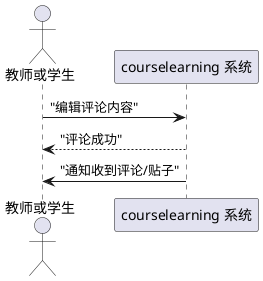 @startuml

actor "教师或学生" as User
participant "courselearning 系统" as System

User -> System: "编辑评论内容"
System --> User: "评论成功"
System -> User: "通知收到评论/贴子"

@enduml
